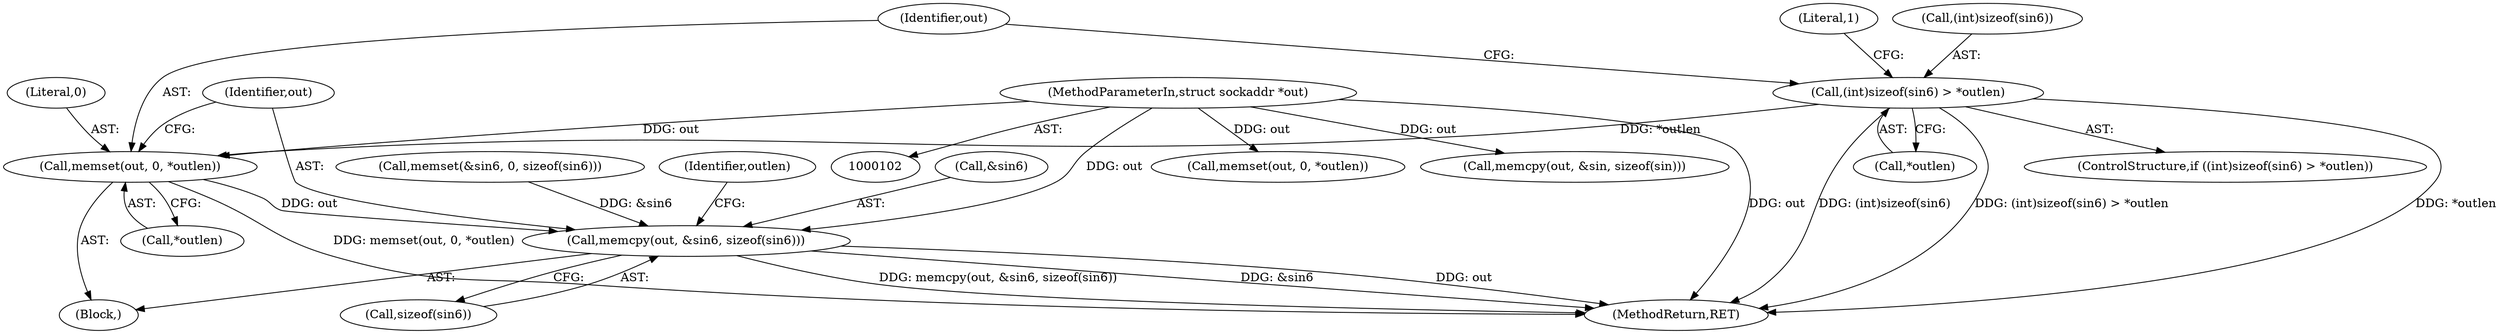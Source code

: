 digraph "0_libevent_329acc18a0768c21ba22522f01a5c7f46cacc4d5@API" {
"1000342" [label="(Call,memset(out, 0, *outlen))"];
"1000104" [label="(MethodParameterIn,struct sockaddr *out)"];
"1000332" [label="(Call,(int)sizeof(sin6) > *outlen)"];
"1000347" [label="(Call,memcpy(out, &sin6, sizeof(sin6)))"];
"1000295" [label="(Call,memset(&sin6, 0, sizeof(sin6)))"];
"1000355" [label="(Identifier,outlen)"];
"1000347" [label="(Call,memcpy(out, &sin6, sizeof(sin6)))"];
"1000333" [label="(Call,(int)sizeof(sin6))"];
"1000410" [label="(Call,memset(out, 0, *outlen))"];
"1000332" [label="(Call,(int)sizeof(sin6) > *outlen)"];
"1000348" [label="(Identifier,out)"];
"1000415" [label="(Call,memcpy(out, &sin, sizeof(sin)))"];
"1000104" [label="(MethodParameterIn,struct sockaddr *out)"];
"1000428" [label="(MethodReturn,RET)"];
"1000337" [label="(Call,*outlen)"];
"1000351" [label="(Call,sizeof(sin6))"];
"1000331" [label="(ControlStructure,if ((int)sizeof(sin6) > *outlen))"];
"1000343" [label="(Identifier,out)"];
"1000345" [label="(Call,*outlen)"];
"1000344" [label="(Literal,0)"];
"1000341" [label="(Literal,1)"];
"1000293" [label="(Block,)"];
"1000342" [label="(Call,memset(out, 0, *outlen))"];
"1000349" [label="(Call,&sin6)"];
"1000342" -> "1000293"  [label="AST: "];
"1000342" -> "1000345"  [label="CFG: "];
"1000343" -> "1000342"  [label="AST: "];
"1000344" -> "1000342"  [label="AST: "];
"1000345" -> "1000342"  [label="AST: "];
"1000348" -> "1000342"  [label="CFG: "];
"1000342" -> "1000428"  [label="DDG: memset(out, 0, *outlen)"];
"1000104" -> "1000342"  [label="DDG: out"];
"1000332" -> "1000342"  [label="DDG: *outlen"];
"1000342" -> "1000347"  [label="DDG: out"];
"1000104" -> "1000102"  [label="AST: "];
"1000104" -> "1000428"  [label="DDG: out"];
"1000104" -> "1000347"  [label="DDG: out"];
"1000104" -> "1000410"  [label="DDG: out"];
"1000104" -> "1000415"  [label="DDG: out"];
"1000332" -> "1000331"  [label="AST: "];
"1000332" -> "1000337"  [label="CFG: "];
"1000333" -> "1000332"  [label="AST: "];
"1000337" -> "1000332"  [label="AST: "];
"1000341" -> "1000332"  [label="CFG: "];
"1000343" -> "1000332"  [label="CFG: "];
"1000332" -> "1000428"  [label="DDG: (int)sizeof(sin6)"];
"1000332" -> "1000428"  [label="DDG: (int)sizeof(sin6) > *outlen"];
"1000332" -> "1000428"  [label="DDG: *outlen"];
"1000347" -> "1000293"  [label="AST: "];
"1000347" -> "1000351"  [label="CFG: "];
"1000348" -> "1000347"  [label="AST: "];
"1000349" -> "1000347"  [label="AST: "];
"1000351" -> "1000347"  [label="AST: "];
"1000355" -> "1000347"  [label="CFG: "];
"1000347" -> "1000428"  [label="DDG: &sin6"];
"1000347" -> "1000428"  [label="DDG: out"];
"1000347" -> "1000428"  [label="DDG: memcpy(out, &sin6, sizeof(sin6))"];
"1000295" -> "1000347"  [label="DDG: &sin6"];
}

